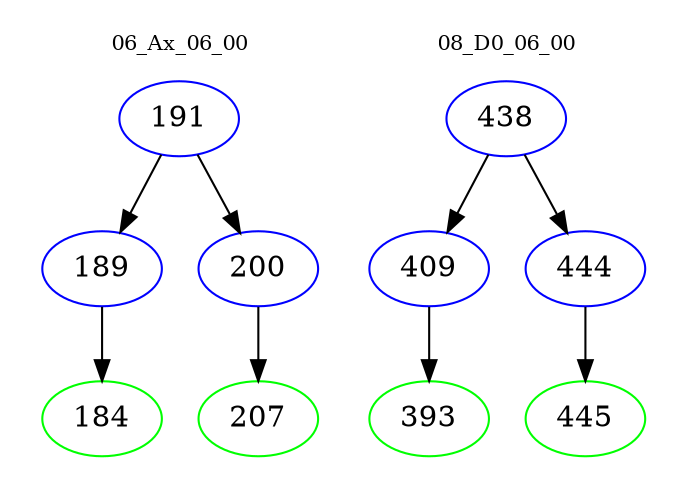 digraph{
subgraph cluster_0 {
color = white
label = "06_Ax_06_00";
fontsize=10;
T0_191 [label="191", color="blue"]
T0_191 -> T0_189 [color="black"]
T0_189 [label="189", color="blue"]
T0_189 -> T0_184 [color="black"]
T0_184 [label="184", color="green"]
T0_191 -> T0_200 [color="black"]
T0_200 [label="200", color="blue"]
T0_200 -> T0_207 [color="black"]
T0_207 [label="207", color="green"]
}
subgraph cluster_1 {
color = white
label = "08_D0_06_00";
fontsize=10;
T1_438 [label="438", color="blue"]
T1_438 -> T1_409 [color="black"]
T1_409 [label="409", color="blue"]
T1_409 -> T1_393 [color="black"]
T1_393 [label="393", color="green"]
T1_438 -> T1_444 [color="black"]
T1_444 [label="444", color="blue"]
T1_444 -> T1_445 [color="black"]
T1_445 [label="445", color="green"]
}
}
